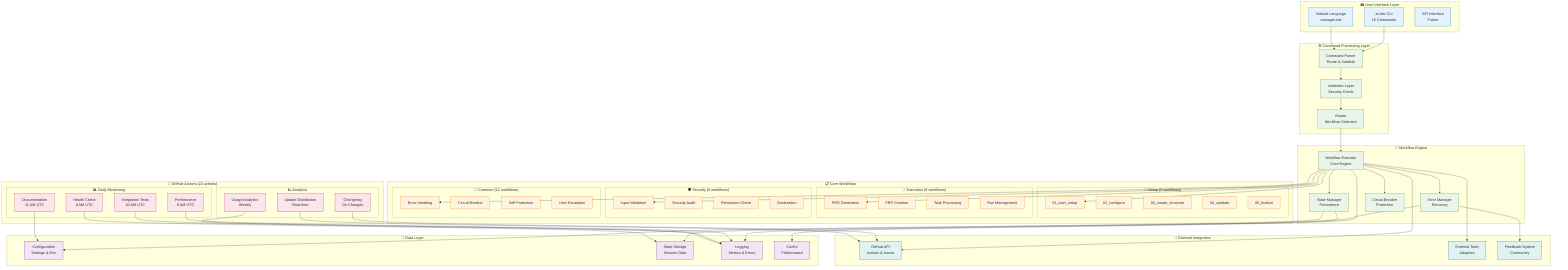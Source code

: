 graph TB
    subgraph "🎮 User Interface Layer"
        CLI[ai-dev CLI<br/>15 Commands]
        NL[Natural Language<br/>manager.md]
        API[API Interface<br/>Future]
    end
    
    subgraph "⚙️ Command Processing Layer"
        CP[Command Parser<br/>Route & Validate]
        VL[Validation Layer<br/>Security Check]
        RT[Router<br/>Workflow Selection]
    end
    
    subgraph "🔄 Workflow Engine"
        WE[Workflow Executor<br/>Core Engine]
        SM[State Manager<br/>Persistence]
        EM[Error Manager<br/>Recovery]
        CB[Circuit Breaker<br/>Protection]
    end
    
    subgraph "📋 Core Workflows"
        subgraph "🚀 Setup (5 workflows)"
            S1[01_start_setup]
            S2[02_configure]
            S3[03_create_structure]
            S4[04_validate]
            S5[05_finalize]
        end
        
        subgraph "💼 Execution (8 workflows)"
            E1[PRD Generation]
            E2[PRP Creation]
            E3[Task Processing]
            E4[Run Management]
        end
        
        subgraph "🛡️ Security (6 workflows)"
            M1[Input Validation]
            M2[Security Audit]
            M3[Permission Check]
            M4[Sanitization]
        end
        
        subgraph "🔄 Common (12 workflows)"
            C1[Error Handling]
            C2[Circuit Breaker]
            C3[Self Protection]
            C4[User Escalation]
        end
    end
    
    subgraph "🤖 GitHub Actions (22 actions)"
        subgraph "📊 Daily Monitoring"
            GA1[Performance<br/>6 AM UTC]
            GA2[Health Check<br/>8 AM UTC]
            GA3[Integration Tests<br/>10 AM UTC]
            GA4[Documentation<br/>11 AM UTC]
        end
        
        subgraph "📈 Analytics"
            GA5[Usage Analytics<br/>Weekly]
            GA6[Changelog<br/>On Changes]
            GA7[Update Distribution<br/>Real-time]
        end
    end
    
    subgraph "💾 Data Layer"
        CFG[Configuration<br/>Settings & Env]
        STATE[State Storage<br/>Session Data]
        LOGS[Logging<br/>Metrics & Errors]
        CACHE[Cache<br/>Performance]
    end
    
    subgraph "🔗 External Integration"
        GH[GitHub API<br/>Actions & Issues]
        EXT[External Tools<br/>Adapters]
        FEED[Feedback System<br/>Community]
    end
    
    %% Main Flow
    CLI --> CP
    NL --> CP
    CP --> VL
    VL --> RT
    RT --> WE
    WE --> SM
    WE --> EM
    WE --> CB
    
    %% Workflow Connections
    WE --> S1
    WE --> E1
    WE --> M1
    WE --> C1
    
    %% Data Connections
    SM --> CFG
    SM --> STATE
    EM --> LOGS
    WE --> CACHE
    
    %% External Connections
    WE --> GH
    WE --> EXT
    EM --> FEED
    
    %% GitHub Actions
    GA1 --> LOGS
    GA2 --> STATE
    GA3 --> LOGS
    GA4 --> CFG
    GA5 --> LOGS
    GA6 --> GH
    GA7 --> GH
    
    %% Styling
    classDef userLayer fill:#e3f2fd,stroke:#1976d2
    classDef processLayer fill:#e8f5e8,stroke:#388e3c
    classDef workflowLayer fill:#fff3e0,stroke:#f57c00
    classDef actionLayer fill:#fce4ec,stroke:#c2185b
    classDef dataLayer fill:#f3e5f5,stroke:#7b1fa2
    classDef extLayer fill:#e0f2f1,stroke:#00796b
    
    class CLI,NL,API userLayer
    class CP,VL,RT,WE,SM,EM,CB processLayer
    class S1,S2,S3,S4,S5,E1,E2,E3,E4,M1,M2,M3,M4,C1,C2,C3,C4 workflowLayer
    class GA1,GA2,GA3,GA4,GA5,GA6,GA7 actionLayer
    class CFG,STATE,LOGS,CACHE dataLayer
    class GH,EXT,FEED extLayer